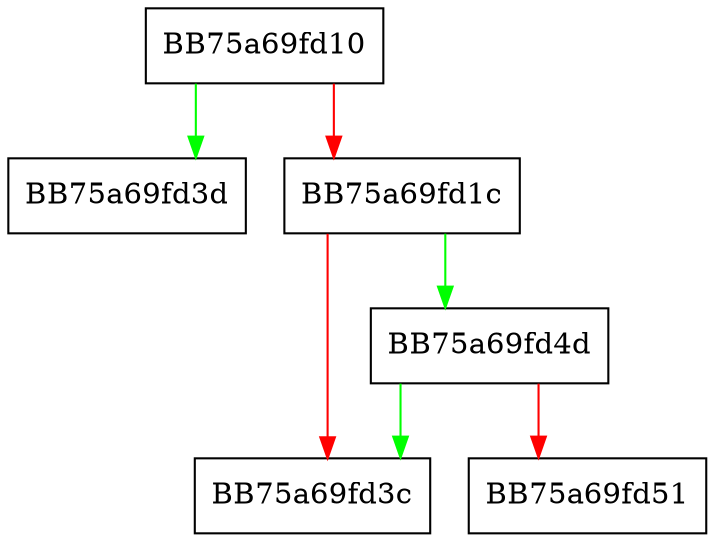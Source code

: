 digraph sqlite3BtreeGetMeta {
  node [shape="box"];
  graph [splines=ortho];
  BB75a69fd10 -> BB75a69fd3d [color="green"];
  BB75a69fd10 -> BB75a69fd1c [color="red"];
  BB75a69fd1c -> BB75a69fd4d [color="green"];
  BB75a69fd1c -> BB75a69fd3c [color="red"];
  BB75a69fd4d -> BB75a69fd3c [color="green"];
  BB75a69fd4d -> BB75a69fd51 [color="red"];
}